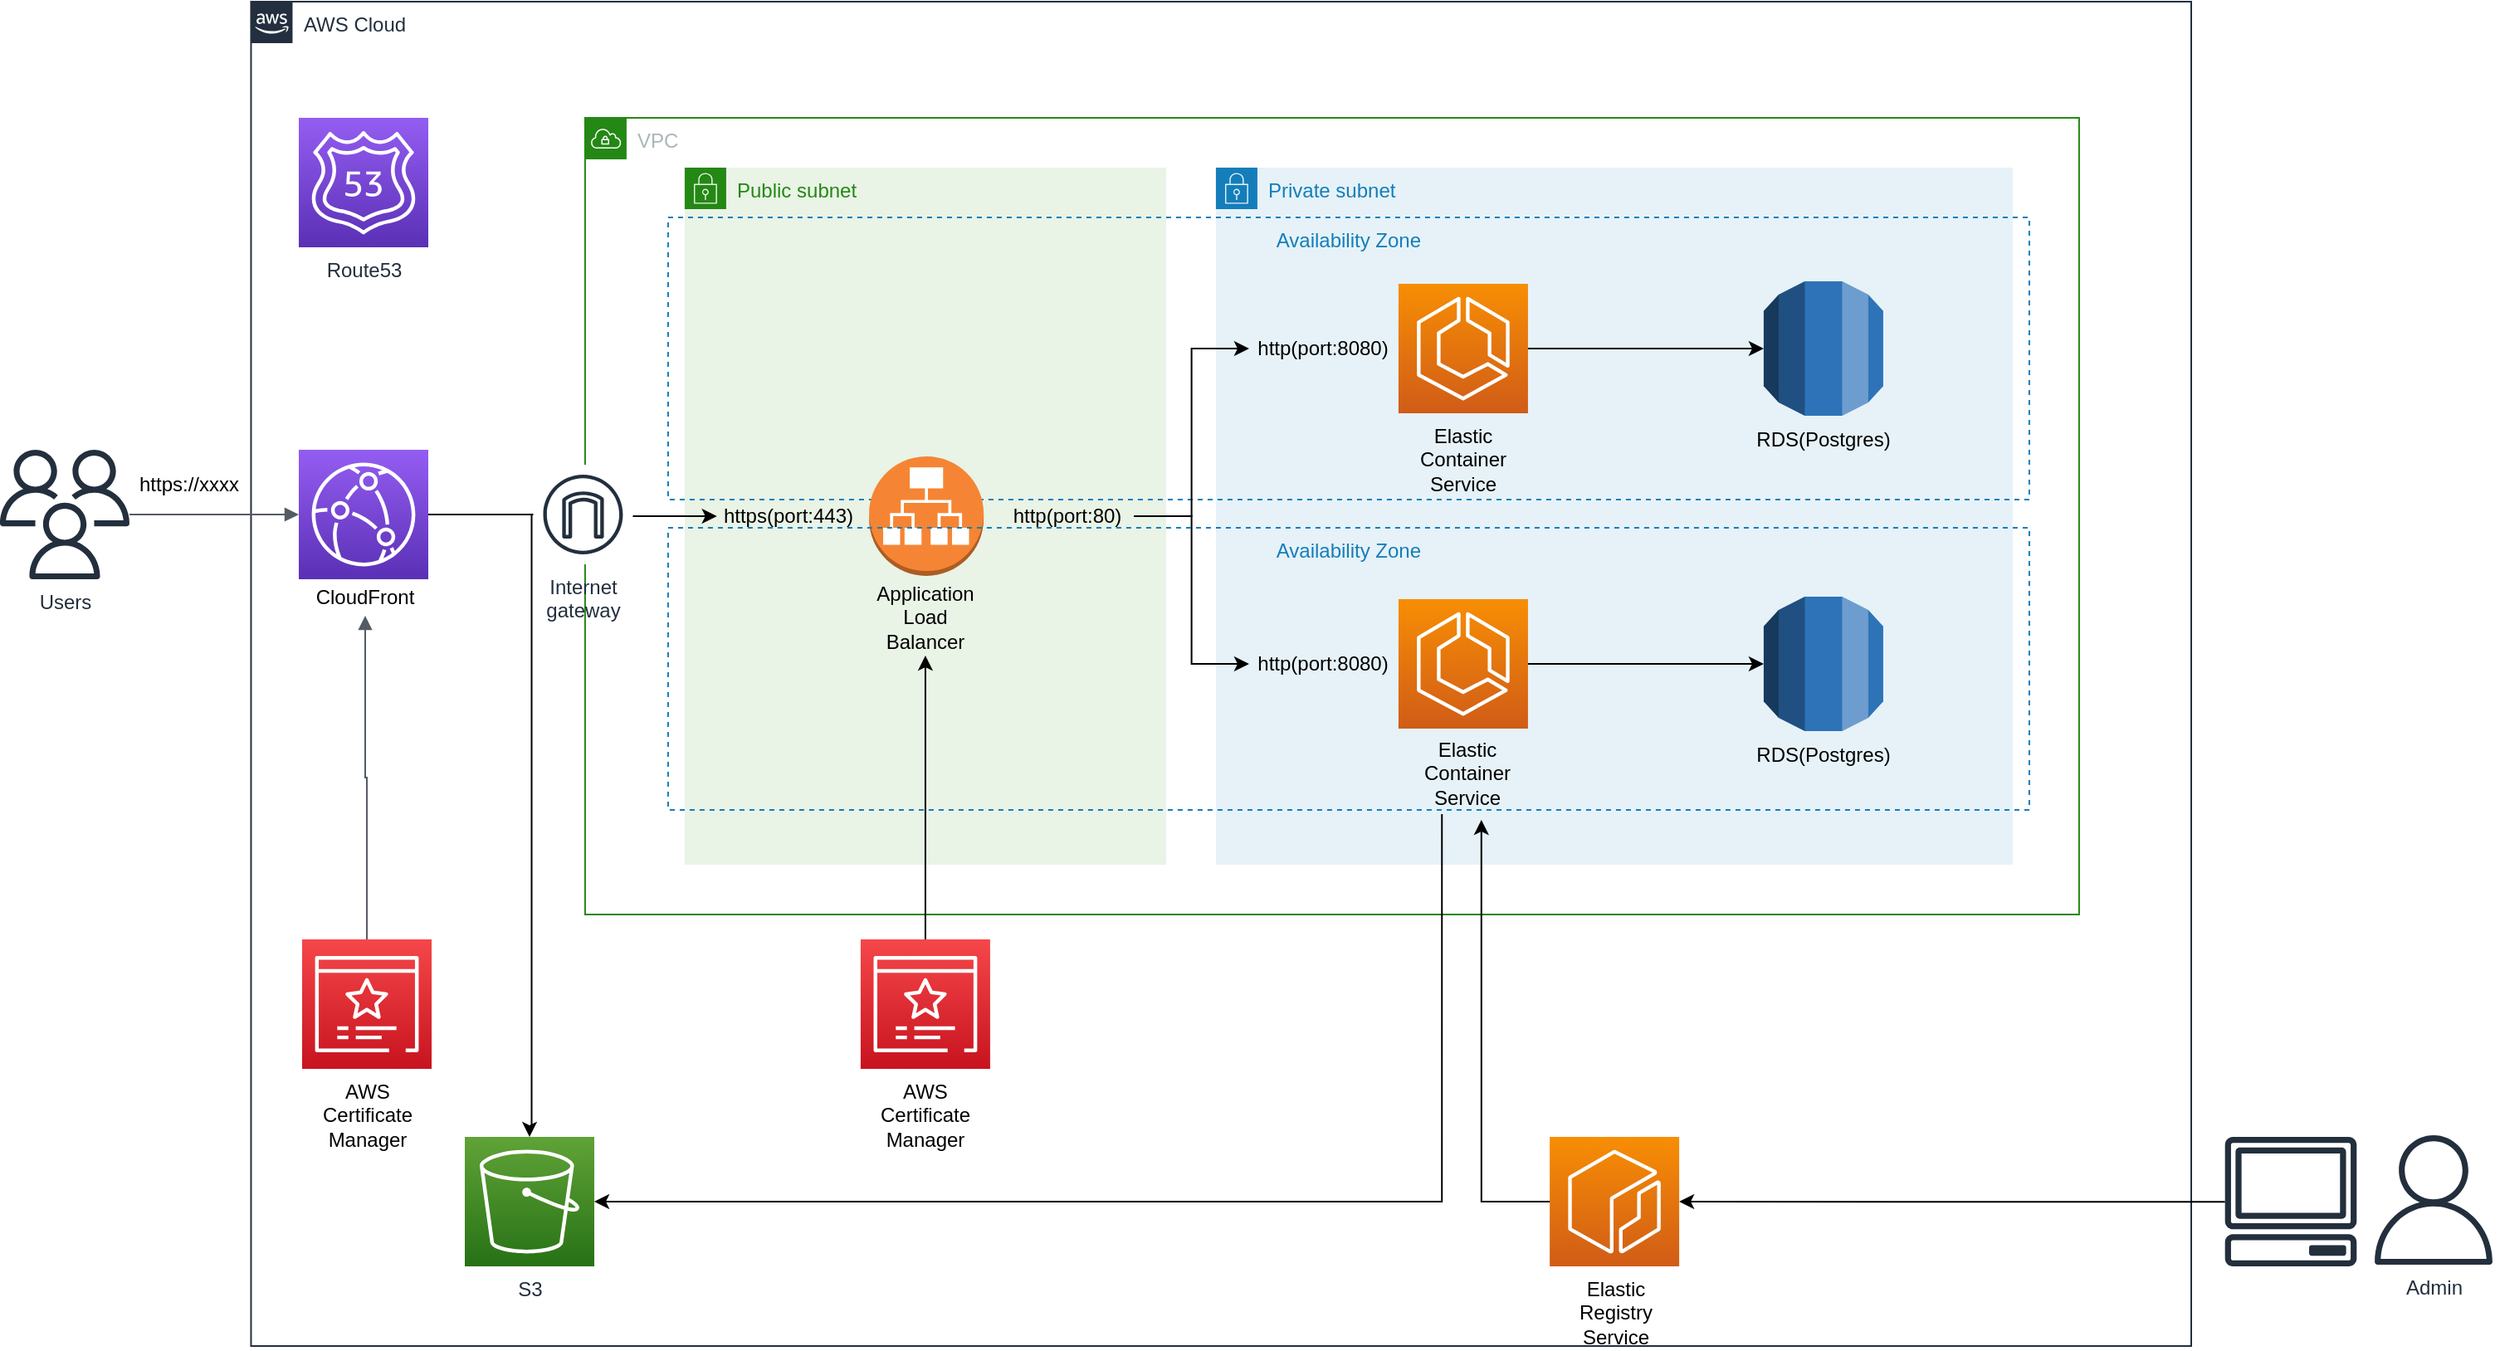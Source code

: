 <mxfile version="17.4.3" type="github">
  <diagram id="vRsj8aHhziqpxcQap805" name="Page-1">
    <mxGraphModel dx="1348" dy="860" grid="1" gridSize="10" guides="1" tooltips="1" connect="1" arrows="1" fold="1" page="1" pageScale="1" pageWidth="827" pageHeight="1169" math="0" shadow="0">
      <root>
        <mxCell id="0" />
        <mxCell id="1" parent="0" />
        <mxCell id="aIleSDRZTu2M8IpT9ziG-18" value="AWS Cloud" style="points=[[0,0],[0.25,0],[0.5,0],[0.75,0],[1,0],[1,0.25],[1,0.5],[1,0.75],[1,1],[0.75,1],[0.5,1],[0.25,1],[0,1],[0,0.75],[0,0.5],[0,0.25]];outlineConnect=0;gradientColor=none;html=1;whiteSpace=wrap;fontSize=12;fontStyle=0;container=1;pointerEvents=0;collapsible=0;recursiveResize=0;shape=mxgraph.aws4.group;grIcon=mxgraph.aws4.group_aws_cloud_alt;strokeColor=#232F3E;fillColor=none;verticalAlign=top;align=left;spacingLeft=30;fontColor=#232F3E;dashed=0;" parent="1" vertex="1">
          <mxGeometry x="171.23" y="30" width="1168.77" height="810" as="geometry" />
        </mxCell>
        <mxCell id="u_Ryx44eEnsJos0oH2SW-31" value="VPC" style="points=[[0,0],[0.25,0],[0.5,0],[0.75,0],[1,0],[1,0.25],[1,0.5],[1,0.75],[1,1],[0.75,1],[0.5,1],[0.25,1],[0,1],[0,0.75],[0,0.5],[0,0.25]];outlineConnect=0;gradientColor=none;html=1;whiteSpace=wrap;fontSize=12;fontStyle=0;container=1;pointerEvents=0;collapsible=0;recursiveResize=0;shape=mxgraph.aws4.group;grIcon=mxgraph.aws4.group_vpc;strokeColor=#248814;fillColor=none;verticalAlign=top;align=left;spacingLeft=30;fontColor=#AAB7B8;dashed=0;" parent="aIleSDRZTu2M8IpT9ziG-18" vertex="1">
          <mxGeometry x="201.23" y="70" width="900" height="480" as="geometry" />
        </mxCell>
        <mxCell id="u_Ryx44eEnsJos0oH2SW-23" value="Private subnet" style="points=[[0,0],[0.25,0],[0.5,0],[0.75,0],[1,0],[1,0.25],[1,0.5],[1,0.75],[1,1],[0.75,1],[0.5,1],[0.25,1],[0,1],[0,0.75],[0,0.5],[0,0.25]];outlineConnect=0;gradientColor=none;html=1;whiteSpace=wrap;fontSize=12;fontStyle=0;container=1;pointerEvents=0;collapsible=0;recursiveResize=0;shape=mxgraph.aws4.group;grIcon=mxgraph.aws4.group_security_group;grStroke=0;strokeColor=#147EBA;fillColor=#E6F2F8;verticalAlign=top;align=left;spacingLeft=30;fontColor=#147EBA;dashed=0;" parent="u_Ryx44eEnsJos0oH2SW-31" vertex="1">
          <mxGeometry x="380" y="30" width="480" height="420" as="geometry" />
        </mxCell>
        <mxCell id="u_Ryx44eEnsJos0oH2SW-21" value="Public subnet" style="points=[[0,0],[0.25,0],[0.5,0],[0.75,0],[1,0],[1,0.25],[1,0.5],[1,0.75],[1,1],[0.75,1],[0.5,1],[0.25,1],[0,1],[0,0.75],[0,0.5],[0,0.25]];outlineConnect=0;gradientColor=none;html=1;whiteSpace=wrap;fontSize=12;fontStyle=0;container=1;pointerEvents=0;collapsible=0;recursiveResize=0;shape=mxgraph.aws4.group;grIcon=mxgraph.aws4.group_security_group;grStroke=0;strokeColor=#248814;fillColor=#E9F3E6;verticalAlign=top;align=left;spacingLeft=30;fontColor=#248814;dashed=0;" parent="u_Ryx44eEnsJos0oH2SW-31" vertex="1">
          <mxGeometry x="60" y="30" width="290" height="420" as="geometry" />
        </mxCell>
        <mxCell id="aIleSDRZTu2M8IpT9ziG-27" value="Availability Zone" style="fillColor=none;strokeColor=#147EBA;dashed=1;verticalAlign=top;fontStyle=0;fontColor=#147EBA;" parent="u_Ryx44eEnsJos0oH2SW-31" vertex="1">
          <mxGeometry x="50" y="60" width="820" height="170" as="geometry" />
        </mxCell>
        <mxCell id="u_Ryx44eEnsJos0oH2SW-50" value="" style="edgeStyle=orthogonalEdgeStyle;rounded=0;orthogonalLoop=1;jettySize=auto;html=1;exitX=1;exitY=0.5;exitDx=0;exitDy=0;entryX=0;entryY=0.5;entryDx=0;entryDy=0;" parent="u_Ryx44eEnsJos0oH2SW-31" source="u_Ryx44eEnsJos0oH2SW-24" target="u_Ryx44eEnsJos0oH2SW-47" edge="1">
          <mxGeometry relative="1" as="geometry">
            <mxPoint x="330" y="250" as="sourcePoint" />
            <mxPoint x="340" y="249" as="targetPoint" />
          </mxGeometry>
        </mxCell>
        <mxCell id="u_Ryx44eEnsJos0oH2SW-46" value="&lt;span style=&quot;color: rgb(0 , 0 , 0)&quot;&gt;Elastic&lt;/span&gt;&lt;br style=&quot;color: rgb(0 , 0 , 0)&quot;&gt;&lt;span style=&quot;color: rgb(0 , 0 , 0)&quot;&gt;Container&lt;/span&gt;&lt;br style=&quot;color: rgb(0 , 0 , 0)&quot;&gt;&lt;span style=&quot;color: rgb(0 , 0 , 0)&quot;&gt;Service&lt;/span&gt;" style="sketch=0;points=[[0,0,0],[0.25,0,0],[0.5,0,0],[0.75,0,0],[1,0,0],[0,1,0],[0.25,1,0],[0.5,1,0],[0.75,1,0],[1,1,0],[0,0.25,0],[0,0.5,0],[0,0.75,0],[1,0.25,0],[1,0.5,0],[1,0.75,0]];outlineConnect=0;fontColor=#232F3E;gradientColor=#F78E04;gradientDirection=north;fillColor=#D05C17;strokeColor=#ffffff;dashed=0;verticalLabelPosition=bottom;verticalAlign=top;align=center;html=1;fontSize=12;fontStyle=0;aspect=fixed;shape=mxgraph.aws4.resourceIcon;resIcon=mxgraph.aws4.ecs;" parent="u_Ryx44eEnsJos0oH2SW-31" vertex="1">
          <mxGeometry x="490" y="100" width="78" height="78" as="geometry" />
        </mxCell>
        <mxCell id="u_Ryx44eEnsJos0oH2SW-47" value="http(port:8080)" style="rounded=0;whiteSpace=wrap;html=1;strokeColor=none;gradientColor=#ffffff;fillColor=none;" parent="u_Ryx44eEnsJos0oH2SW-31" vertex="1">
          <mxGeometry x="400" y="128" width="90" height="22" as="geometry" />
        </mxCell>
        <mxCell id="u_Ryx44eEnsJos0oH2SW-55" value="RDS(Postgres)" style="outlineConnect=0;dashed=0;verticalLabelPosition=bottom;verticalAlign=top;align=center;html=1;shape=mxgraph.aws3.rds;fillColor=#2E73B8;gradientColor=none;" parent="u_Ryx44eEnsJos0oH2SW-31" vertex="1">
          <mxGeometry x="710" y="98.5" width="72" height="81" as="geometry" />
        </mxCell>
        <mxCell id="u_Ryx44eEnsJos0oH2SW-60" value="" style="edgeStyle=orthogonalEdgeStyle;rounded=0;orthogonalLoop=1;jettySize=auto;html=1;exitX=1;exitY=0.5;exitDx=0;exitDy=0;exitPerimeter=0;entryX=0;entryY=0.5;entryDx=0;entryDy=0;entryPerimeter=0;" parent="u_Ryx44eEnsJos0oH2SW-31" source="u_Ryx44eEnsJos0oH2SW-46" target="u_Ryx44eEnsJos0oH2SW-55" edge="1">
          <mxGeometry relative="1" as="geometry">
            <mxPoint x="580" y="149" as="sourcePoint" />
            <mxPoint x="630" y="149.5" as="targetPoint" />
          </mxGeometry>
        </mxCell>
        <mxCell id="aIleSDRZTu2M8IpT9ziG-3" value="" style="shape=image;verticalLabelPosition=bottom;labelBackgroundColor=default;verticalAlign=top;aspect=fixed;imageAspect=0;image=https://www.fastify.io/images/fastify-logo-menu.d13f8da7a965c800.png;" parent="u_Ryx44eEnsJos0oH2SW-31" vertex="1">
          <mxGeometry x="518.77" y="70" width="98.11" height="30" as="geometry" />
        </mxCell>
        <mxCell id="aIleSDRZTu2M8IpT9ziG-5" value="" style="shape=image;verticalLabelPosition=bottom;labelBackgroundColor=default;verticalAlign=top;aspect=fixed;imageAspect=0;image=https://miro.medium.com/max/1000/1*MdTvC66EwOO3_fzjJmW3tA.png;" parent="u_Ryx44eEnsJos0oH2SW-31" vertex="1">
          <mxGeometry x="580" y="144.75" width="118.28" height="49.58" as="geometry" />
        </mxCell>
        <mxCell id="u_Ryx44eEnsJos0oH2SW-27" value="" style="outlineConnect=0;dashed=0;verticalLabelPosition=bottom;verticalAlign=top;align=center;html=1;shape=mxgraph.aws3.application_load_balancer;fillColor=#F58534;gradientColor=none;" parent="u_Ryx44eEnsJos0oH2SW-31" vertex="1">
          <mxGeometry x="171.12" y="204" width="69" height="72" as="geometry" />
        </mxCell>
        <mxCell id="u_Ryx44eEnsJos0oH2SW-32" value="https(port:443)" style="rounded=0;whiteSpace=wrap;html=1;strokeColor=none;gradientColor=#ffffff;fillColor=none;" parent="u_Ryx44eEnsJos0oH2SW-31" vertex="1">
          <mxGeometry x="79.39" y="229" width="86" height="22" as="geometry" />
        </mxCell>
        <mxCell id="aIleSDRZTu2M8IpT9ziG-38" style="edgeStyle=orthogonalEdgeStyle;rounded=0;orthogonalLoop=1;jettySize=auto;html=1;entryX=0;entryY=0.5;entryDx=0;entryDy=0;" parent="u_Ryx44eEnsJos0oH2SW-31" source="u_Ryx44eEnsJos0oH2SW-24" target="aIleSDRZTu2M8IpT9ziG-32" edge="1">
          <mxGeometry relative="1" as="geometry" />
        </mxCell>
        <mxCell id="u_Ryx44eEnsJos0oH2SW-24" value="http(port:80)" style="rounded=0;whiteSpace=wrap;html=1;strokeColor=none;gradientColor=#ffffff;fillColor=none;" parent="u_Ryx44eEnsJos0oH2SW-31" vertex="1">
          <mxGeometry x="250.62" y="229" width="80" height="22" as="geometry" />
        </mxCell>
        <mxCell id="u_Ryx44eEnsJos0oH2SW-56" value="Elastic&lt;br&gt;Container&lt;br&gt;Service" style="rounded=0;whiteSpace=wrap;html=1;strokeColor=none;gradientColor=#ffffff;fillColor=none;" parent="u_Ryx44eEnsJos0oH2SW-31" vertex="1">
          <mxGeometry x="501.16" y="369.5" width="60" height="50" as="geometry" />
        </mxCell>
        <mxCell id="aIleSDRZTu2M8IpT9ziG-31" value="" style="sketch=0;points=[[0,0,0],[0.25,0,0],[0.5,0,0],[0.75,0,0],[1,0,0],[0,1,0],[0.25,1,0],[0.5,1,0],[0.75,1,0],[1,1,0],[0,0.25,0],[0,0.5,0],[0,0.75,0],[1,0.25,0],[1,0.5,0],[1,0.75,0]];outlineConnect=0;fontColor=#232F3E;gradientColor=#F78E04;gradientDirection=north;fillColor=#D05C17;strokeColor=#ffffff;dashed=0;verticalLabelPosition=bottom;verticalAlign=top;align=center;html=1;fontSize=12;fontStyle=0;aspect=fixed;shape=mxgraph.aws4.resourceIcon;resIcon=mxgraph.aws4.ecs;" parent="u_Ryx44eEnsJos0oH2SW-31" vertex="1">
          <mxGeometry x="490" y="290" width="78" height="78" as="geometry" />
        </mxCell>
        <mxCell id="aIleSDRZTu2M8IpT9ziG-32" value="http(port:8080)" style="rounded=0;whiteSpace=wrap;html=1;strokeColor=none;gradientColor=#ffffff;fillColor=none;" parent="u_Ryx44eEnsJos0oH2SW-31" vertex="1">
          <mxGeometry x="400" y="318" width="90" height="22" as="geometry" />
        </mxCell>
        <mxCell id="aIleSDRZTu2M8IpT9ziG-33" value="RDS(Postgres)" style="outlineConnect=0;dashed=0;verticalLabelPosition=bottom;verticalAlign=top;align=center;html=1;shape=mxgraph.aws3.rds;fillColor=#2E73B8;gradientColor=none;" parent="u_Ryx44eEnsJos0oH2SW-31" vertex="1">
          <mxGeometry x="710" y="288.5" width="72" height="81" as="geometry" />
        </mxCell>
        <mxCell id="aIleSDRZTu2M8IpT9ziG-34" value="" style="edgeStyle=orthogonalEdgeStyle;rounded=0;orthogonalLoop=1;jettySize=auto;html=1;exitX=1;exitY=0.5;exitDx=0;exitDy=0;exitPerimeter=0;entryX=0;entryY=0.5;entryDx=0;entryDy=0;entryPerimeter=0;" parent="u_Ryx44eEnsJos0oH2SW-31" source="aIleSDRZTu2M8IpT9ziG-31" target="aIleSDRZTu2M8IpT9ziG-33" edge="1">
          <mxGeometry relative="1" as="geometry">
            <mxPoint x="218.77" y="249" as="sourcePoint" />
            <mxPoint x="268.77" y="249.5" as="targetPoint" />
          </mxGeometry>
        </mxCell>
        <mxCell id="u_Ryx44eEnsJos0oH2SW-18" value="Application&lt;br&gt;Load&lt;br&gt;Balancer" style="rounded=0;whiteSpace=wrap;html=1;strokeColor=none;gradientColor=#ffffff;fillColor=none;" parent="u_Ryx44eEnsJos0oH2SW-31" vertex="1">
          <mxGeometry x="170.31" y="278" width="69.38" height="46" as="geometry" />
        </mxCell>
        <mxCell id="aIleSDRZTu2M8IpT9ziG-30" value="Availability Zone" style="fillColor=none;strokeColor=#147EBA;dashed=1;verticalAlign=top;fontStyle=0;fontColor=#147EBA;" parent="u_Ryx44eEnsJos0oH2SW-31" vertex="1">
          <mxGeometry x="50" y="247" width="820" height="170" as="geometry" />
        </mxCell>
        <mxCell id="aIleSDRZTu2M8IpT9ziG-20" value="Route53" style="sketch=0;points=[[0,0,0],[0.25,0,0],[0.5,0,0],[0.75,0,0],[1,0,0],[0,1,0],[0.25,1,0],[0.5,1,0],[0.75,1,0],[1,1,0],[0,0.25,0],[0,0.5,0],[0,0.75,0],[1,0.25,0],[1,0.5,0],[1,0.75,0]];outlineConnect=0;fontColor=#232F3E;gradientColor=#945DF2;gradientDirection=north;fillColor=#5A30B5;strokeColor=#ffffff;dashed=0;verticalLabelPosition=bottom;verticalAlign=top;align=center;html=1;fontSize=12;fontStyle=0;aspect=fixed;shape=mxgraph.aws4.resourceIcon;resIcon=mxgraph.aws4.route_53;" parent="aIleSDRZTu2M8IpT9ziG-18" vertex="1">
          <mxGeometry x="28.77" y="70" width="78" height="78" as="geometry" />
        </mxCell>
        <mxCell id="aIleSDRZTu2M8IpT9ziG-24" style="edgeStyle=orthogonalEdgeStyle;rounded=0;orthogonalLoop=1;jettySize=auto;html=1;entryX=0.5;entryY=0;entryDx=0;entryDy=0;entryPerimeter=0;" parent="aIleSDRZTu2M8IpT9ziG-18" source="aIleSDRZTu2M8IpT9ziG-21" target="u_Ryx44eEnsJos0oH2SW-77" edge="1">
          <mxGeometry relative="1" as="geometry">
            <Array as="points">
              <mxPoint x="169" y="309" />
              <mxPoint x="169" y="680" />
              <mxPoint x="168" y="680" />
            </Array>
          </mxGeometry>
        </mxCell>
        <mxCell id="aIleSDRZTu2M8IpT9ziG-21" value="" style="sketch=0;points=[[0,0,0],[0.25,0,0],[0.5,0,0],[0.75,0,0],[1,0,0],[0,1,0],[0.25,1,0],[0.5,1,0],[0.75,1,0],[1,1,0],[0,0.25,0],[0,0.5,0],[0,0.75,0],[1,0.25,0],[1,0.5,0],[1,0.75,0]];outlineConnect=0;fontColor=#232F3E;gradientColor=#945DF2;gradientDirection=north;fillColor=#5A30B5;strokeColor=#ffffff;dashed=0;verticalLabelPosition=bottom;verticalAlign=top;align=center;html=1;fontSize=12;fontStyle=0;aspect=fixed;shape=mxgraph.aws4.resourceIcon;resIcon=mxgraph.aws4.cloudfront;" parent="aIleSDRZTu2M8IpT9ziG-18" vertex="1">
          <mxGeometry x="28.77" y="270" width="78" height="78" as="geometry" />
        </mxCell>
        <mxCell id="u_Ryx44eEnsJos0oH2SW-48" style="edgeStyle=orthogonalEdgeStyle;rounded=0;orthogonalLoop=1;jettySize=auto;html=1;exitX=0.5;exitY=1;exitDx=0;exitDy=0;" parent="aIleSDRZTu2M8IpT9ziG-18" edge="1">
          <mxGeometry relative="1" as="geometry">
            <mxPoint x="726.73" y="500" as="sourcePoint" />
            <mxPoint x="726.73" y="500" as="targetPoint" />
          </mxGeometry>
        </mxCell>
        <mxCell id="aIleSDRZTu2M8IpT9ziG-23" style="edgeStyle=orthogonalEdgeStyle;rounded=0;orthogonalLoop=1;jettySize=auto;html=1;entryX=0;entryY=0.5;entryDx=0;entryDy=0;" parent="aIleSDRZTu2M8IpT9ziG-18" source="aIleSDRZTu2M8IpT9ziG-21" target="u_Ryx44eEnsJos0oH2SW-32" edge="1">
          <mxGeometry relative="1" as="geometry" />
        </mxCell>
        <mxCell id="u_Ryx44eEnsJos0oH2SW-66" value="Internet&#xa;gateway" style="sketch=0;outlineConnect=0;fontColor=#232F3E;gradientColor=none;strokeColor=#232F3E;fillColor=#ffffff;dashed=0;verticalLabelPosition=bottom;verticalAlign=top;align=center;html=1;fontSize=12;fontStyle=0;aspect=fixed;shape=mxgraph.aws4.resourceIcon;resIcon=mxgraph.aws4.internet_gateway;" parent="aIleSDRZTu2M8IpT9ziG-18" vertex="1">
          <mxGeometry x="170" y="279" width="60" height="60" as="geometry" />
        </mxCell>
        <mxCell id="u_Ryx44eEnsJos0oH2SW-86" value="" style="edgeStyle=orthogonalEdgeStyle;rounded=0;orthogonalLoop=1;jettySize=auto;html=1;exitX=0.25;exitY=1;exitDx=0;exitDy=0;entryX=1;entryY=0.5;entryDx=0;entryDy=0;entryPerimeter=0;" parent="aIleSDRZTu2M8IpT9ziG-18" source="u_Ryx44eEnsJos0oH2SW-56" target="u_Ryx44eEnsJos0oH2SW-77" edge="1">
          <mxGeometry relative="1" as="geometry">
            <mxPoint x="748" y="269" as="sourcePoint" />
            <mxPoint x="810" y="269" as="targetPoint" />
          </mxGeometry>
        </mxCell>
        <mxCell id="u_Ryx44eEnsJos0oH2SW-77" value="S3" style="sketch=0;points=[[0,0,0],[0.25,0,0],[0.5,0,0],[0.75,0,0],[1,0,0],[0,1,0],[0.25,1,0],[0.5,1,0],[0.75,1,0],[1,1,0],[0,0.25,0],[0,0.5,0],[0,0.75,0],[1,0.25,0],[1,0.5,0],[1,0.75,0]];outlineConnect=0;fontColor=#232F3E;gradientColor=#60A337;gradientDirection=north;fillColor=#277116;strokeColor=#ffffff;dashed=0;verticalLabelPosition=bottom;verticalAlign=top;align=center;html=1;fontSize=12;fontStyle=0;aspect=fixed;shape=mxgraph.aws4.resourceIcon;resIcon=mxgraph.aws4.s3;" parent="aIleSDRZTu2M8IpT9ziG-18" vertex="1">
          <mxGeometry x="128.77" y="684" width="78" height="78" as="geometry" />
        </mxCell>
        <mxCell id="aIleSDRZTu2M8IpT9ziG-14" value="" style="shape=image;verticalLabelPosition=bottom;labelBackgroundColor=default;verticalAlign=top;aspect=fixed;imageAspect=0;image=https://upload.wikimedia.org/wikipedia/commons/4/49/Redux.png;" parent="aIleSDRZTu2M8IpT9ziG-18" vertex="1">
          <mxGeometry x="239.77" y="644" width="67.77" height="53" as="geometry" />
        </mxCell>
        <mxCell id="aIleSDRZTu2M8IpT9ziG-16" value="" style="shape=image;verticalLabelPosition=bottom;labelBackgroundColor=default;verticalAlign=top;aspect=fixed;imageAspect=0;image=https://upload.wikimedia.org/wikipedia/commons/thumb/a/a7/React-icon.svg/1200px-React-icon.svg.png;" parent="aIleSDRZTu2M8IpT9ziG-18" vertex="1">
          <mxGeometry x="205.05" y="647" width="43.72" height="38" as="geometry" />
        </mxCell>
        <mxCell id="u_Ryx44eEnsJos0oH2SW-70" value="&lt;span style=&quot;color: rgb(0 , 0 , 0)&quot;&gt;Elastic&lt;/span&gt;&lt;br style=&quot;color: rgb(0 , 0 , 0)&quot;&gt;&lt;span style=&quot;color: rgb(0 , 0 , 0)&quot;&gt;Registry&lt;/span&gt;&lt;br style=&quot;color: rgb(0 , 0 , 0)&quot;&gt;&lt;span style=&quot;color: rgb(0 , 0 , 0)&quot;&gt;Service&lt;/span&gt;" style="sketch=0;points=[[0,0,0],[0.25,0,0],[0.5,0,0],[0.75,0,0],[1,0,0],[0,1,0],[0.25,1,0],[0.5,1,0],[0.75,1,0],[1,1,0],[0,0.25,0],[0,0.5,0],[0,0.75,0],[1,0.25,0],[1,0.5,0],[1,0.75,0]];outlineConnect=0;fontColor=#232F3E;gradientColor=#F78E04;gradientDirection=north;fillColor=#D05C17;strokeColor=#ffffff;dashed=0;verticalLabelPosition=bottom;verticalAlign=top;align=center;html=1;fontSize=12;fontStyle=0;aspect=fixed;shape=mxgraph.aws4.resourceIcon;resIcon=mxgraph.aws4.ecr;" parent="aIleSDRZTu2M8IpT9ziG-18" vertex="1">
          <mxGeometry x="782.32" y="684" width="78" height="78" as="geometry" />
        </mxCell>
        <mxCell id="aIleSDRZTu2M8IpT9ziG-26" style="edgeStyle=orthogonalEdgeStyle;rounded=0;orthogonalLoop=1;jettySize=auto;html=1;entryX=0.646;entryY=1.07;entryDx=0;entryDy=0;entryPerimeter=0;" parent="aIleSDRZTu2M8IpT9ziG-18" source="u_Ryx44eEnsJos0oH2SW-70" target="u_Ryx44eEnsJos0oH2SW-56" edge="1">
          <mxGeometry relative="1" as="geometry" />
        </mxCell>
        <mxCell id="u_Ryx44eEnsJos0oH2SW-11" value="CloudFront" style="rounded=0;whiteSpace=wrap;html=1;strokeColor=none;gradientColor=#ffffff;fillColor=none;" parent="aIleSDRZTu2M8IpT9ziG-18" vertex="1">
          <mxGeometry x="28.77" y="348" width="80" height="22" as="geometry" />
        </mxCell>
        <mxCell id="u_Ryx44eEnsJos0oH2SW-29" value="&lt;span style=&quot;color: rgb(0 , 0 , 0)&quot;&gt;AWS&lt;br&gt;Certificate&lt;br&gt;Manager&lt;/span&gt;" style="sketch=0;points=[[0,0,0],[0.25,0,0],[0.5,0,0],[0.75,0,0],[1,0,0],[0,1,0],[0.25,1,0],[0.5,1,0],[0.75,1,0],[1,1,0],[0,0.25,0],[0,0.5,0],[0,0.75,0],[1,0.25,0],[1,0.5,0],[1,0.75,0]];outlineConnect=0;fontColor=#232F3E;gradientColor=#F54749;gradientDirection=north;fillColor=#C7131F;strokeColor=#ffffff;dashed=0;verticalLabelPosition=bottom;verticalAlign=top;align=center;html=1;fontSize=12;fontStyle=0;aspect=fixed;shape=mxgraph.aws4.resourceIcon;resIcon=mxgraph.aws4.certificate_manager_3;" parent="aIleSDRZTu2M8IpT9ziG-18" vertex="1">
          <mxGeometry x="30.77" y="565" width="78" height="78" as="geometry" />
        </mxCell>
        <mxCell id="u_Ryx44eEnsJos0oH2SW-4" value="" style="edgeStyle=orthogonalEdgeStyle;html=1;endArrow=none;elbow=vertical;startArrow=block;startFill=1;strokeColor=#545B64;rounded=0;exitX=0.5;exitY=1;exitDx=0;exitDy=0;" parent="aIleSDRZTu2M8IpT9ziG-18" source="u_Ryx44eEnsJos0oH2SW-11" target="u_Ryx44eEnsJos0oH2SW-29" edge="1">
          <mxGeometry width="100" relative="1" as="geometry">
            <mxPoint x="57.77" y="360" as="sourcePoint" />
            <mxPoint x="28.77" y="390" as="targetPoint" />
          </mxGeometry>
        </mxCell>
        <mxCell id="aIleSDRZTu2M8IpT9ziG-40" value="&lt;span style=&quot;color: rgb(0 , 0 , 0)&quot;&gt;AWS&lt;br&gt;Certificate&lt;br&gt;Manager&lt;/span&gt;" style="sketch=0;points=[[0,0,0],[0.25,0,0],[0.5,0,0],[0.75,0,0],[1,0,0],[0,1,0],[0.25,1,0],[0.5,1,0],[0.75,1,0],[1,1,0],[0,0.25,0],[0,0.5,0],[0,0.75,0],[1,0.25,0],[1,0.5,0],[1,0.75,0]];outlineConnect=0;fontColor=#232F3E;gradientColor=#F54749;gradientDirection=north;fillColor=#C7131F;strokeColor=#ffffff;dashed=0;verticalLabelPosition=bottom;verticalAlign=top;align=center;html=1;fontSize=12;fontStyle=0;aspect=fixed;shape=mxgraph.aws4.resourceIcon;resIcon=mxgraph.aws4.certificate_manager_3;" parent="aIleSDRZTu2M8IpT9ziG-18" vertex="1">
          <mxGeometry x="367.23" y="565" width="78" height="78" as="geometry" />
        </mxCell>
        <mxCell id="aIleSDRZTu2M8IpT9ziG-41" style="edgeStyle=orthogonalEdgeStyle;rounded=0;orthogonalLoop=1;jettySize=auto;html=1;exitX=0.5;exitY=0;exitDx=0;exitDy=0;exitPerimeter=0;entryX=0.5;entryY=1;entryDx=0;entryDy=0;" parent="aIleSDRZTu2M8IpT9ziG-18" source="aIleSDRZTu2M8IpT9ziG-40" target="u_Ryx44eEnsJos0oH2SW-18" edge="1">
          <mxGeometry relative="1" as="geometry">
            <mxPoint x="406.77" y="400" as="targetPoint" />
          </mxGeometry>
        </mxCell>
        <mxCell id="u_Ryx44eEnsJos0oH2SW-20" value="" style="edgeStyle=orthogonalEdgeStyle;html=1;endArrow=none;elbow=vertical;startArrow=block;startFill=1;strokeColor=#545B64;rounded=0;exitX=0;exitY=0.5;exitDx=0;exitDy=0;exitPerimeter=0;" parent="1" source="aIleSDRZTu2M8IpT9ziG-21" target="u_Ryx44eEnsJos0oH2SW-26" edge="1">
          <mxGeometry width="100" relative="1" as="geometry">
            <mxPoint x="200.0" y="299" as="sourcePoint" />
            <mxPoint x="100" y="299" as="targetPoint" />
          </mxGeometry>
        </mxCell>
        <mxCell id="u_Ryx44eEnsJos0oH2SW-26" value="Users" style="sketch=0;outlineConnect=0;fontColor=#232F3E;gradientColor=none;fillColor=#232F3D;strokeColor=none;dashed=0;verticalLabelPosition=bottom;verticalAlign=top;align=center;html=1;fontSize=12;fontStyle=0;aspect=fixed;pointerEvents=1;shape=mxgraph.aws4.users;" parent="1" vertex="1">
          <mxGeometry x="20" y="300" width="78" height="78" as="geometry" />
        </mxCell>
        <mxCell id="u_Ryx44eEnsJos0oH2SW-57" value="https://xxxx" style="rounded=0;whiteSpace=wrap;html=1;strokeColor=none;gradientColor=#ffffff;fillColor=none;" parent="1" vertex="1">
          <mxGeometry x="94" y="310" width="80" height="22" as="geometry" />
        </mxCell>
        <mxCell id="u_Ryx44eEnsJos0oH2SW-72" value="Admin" style="sketch=0;outlineConnect=0;fontColor=#232F3E;gradientColor=none;fillColor=#232F3D;strokeColor=none;dashed=0;verticalLabelPosition=bottom;verticalAlign=top;align=center;html=1;fontSize=12;fontStyle=0;aspect=fixed;pointerEvents=1;shape=mxgraph.aws4.user;" parent="1" vertex="1">
          <mxGeometry x="1447.0" y="713.05" width="78" height="78" as="geometry" />
        </mxCell>
        <mxCell id="u_Ryx44eEnsJos0oH2SW-73" value="" style="sketch=0;outlineConnect=0;fontColor=#232F3E;gradientColor=none;fillColor=#232F3D;strokeColor=none;dashed=0;verticalLabelPosition=bottom;verticalAlign=top;align=center;html=1;fontSize=12;fontStyle=0;aspect=fixed;pointerEvents=1;shape=mxgraph.aws4.client;" parent="1" vertex="1">
          <mxGeometry x="1360" y="714.05" width="80" height="77.95" as="geometry" />
        </mxCell>
        <mxCell id="u_Ryx44eEnsJos0oH2SW-74" value="" style="edgeStyle=orthogonalEdgeStyle;rounded=0;orthogonalLoop=1;jettySize=auto;html=1;entryX=1;entryY=0.5;entryDx=0;entryDy=0;entryPerimeter=0;" parent="1" source="u_Ryx44eEnsJos0oH2SW-73" target="u_Ryx44eEnsJos0oH2SW-70" edge="1">
          <mxGeometry relative="1" as="geometry">
            <mxPoint x="542.46" y="783" as="sourcePoint" />
            <mxPoint x="454.46" y="774" as="targetPoint" />
          </mxGeometry>
        </mxCell>
        <mxCell id="aIleSDRZTu2M8IpT9ziG-39" style="edgeStyle=orthogonalEdgeStyle;rounded=0;orthogonalLoop=1;jettySize=auto;html=1;exitX=0.5;exitY=1;exitDx=0;exitDy=0;" parent="1" source="u_Ryx44eEnsJos0oH2SW-57" target="u_Ryx44eEnsJos0oH2SW-57" edge="1">
          <mxGeometry relative="1" as="geometry" />
        </mxCell>
      </root>
    </mxGraphModel>
  </diagram>
</mxfile>
